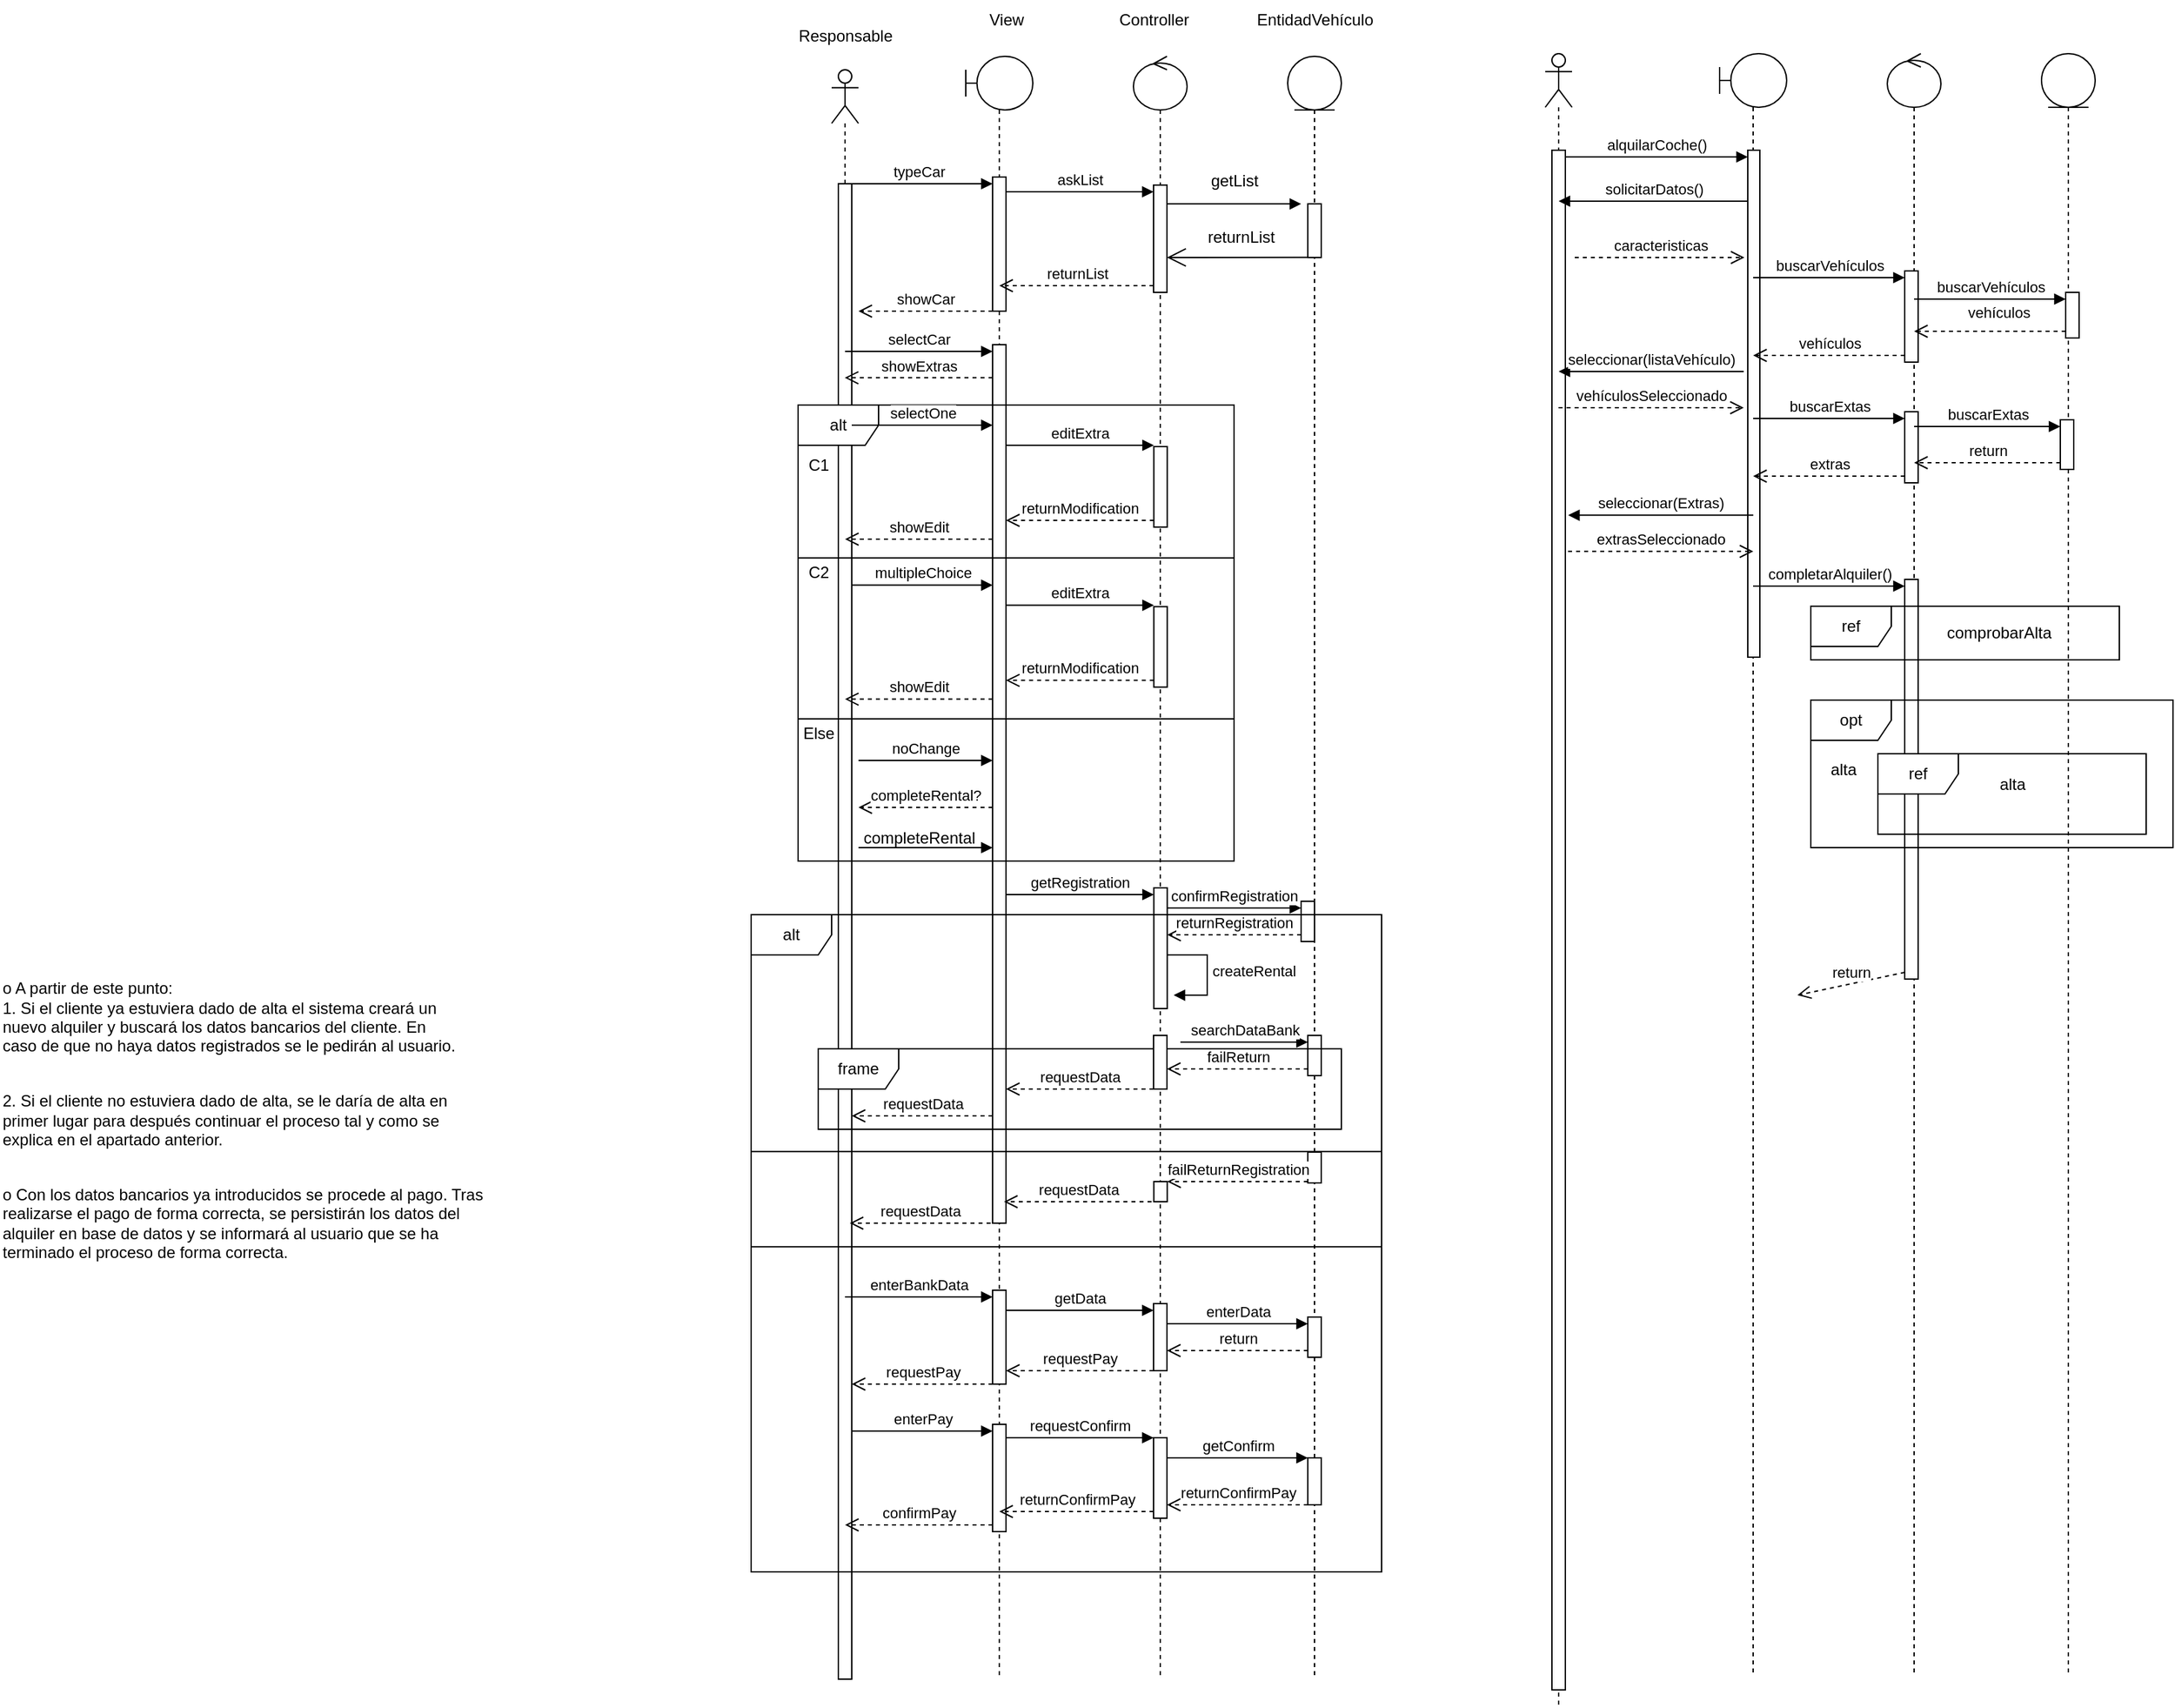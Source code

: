 <mxfile version="24.7.17">
  <diagram name="Página-1" id="hJLhgNZL0Z0Mp03p45sU">
    <mxGraphModel dx="2283" dy="727" grid="1" gridSize="10" guides="1" tooltips="1" connect="1" arrows="1" fold="1" page="1" pageScale="1" pageWidth="827" pageHeight="1169" math="0" shadow="0">
      <root>
        <mxCell id="0" />
        <mxCell id="1" parent="0" />
        <mxCell id="AW41BKSZvpYnNZ8wh0pO-1" value="" style="shape=umlLifeline;perimeter=lifelinePerimeter;whiteSpace=wrap;html=1;container=1;dropTarget=0;collapsible=0;recursiveResize=0;outlineConnect=0;portConstraint=eastwest;newEdgeStyle={&quot;curved&quot;:0,&quot;rounded&quot;:0};participant=umlActor;" parent="1" vertex="1">
          <mxGeometry x="140" y="90" width="20" height="1200" as="geometry" />
        </mxCell>
        <mxCell id="40E514p9lk34ZQ-6T4XH-21" value="" style="html=1;points=[[0,0,0,0,5],[0,1,0,0,-5],[1,0,0,0,5],[1,1,0,0,-5]];perimeter=orthogonalPerimeter;outlineConnect=0;targetShapes=umlLifeline;portConstraint=eastwest;newEdgeStyle={&quot;curved&quot;:0,&quot;rounded&quot;:0};" parent="AW41BKSZvpYnNZ8wh0pO-1" vertex="1">
          <mxGeometry x="5" y="85" width="10" height="1115" as="geometry" />
        </mxCell>
        <mxCell id="AW41BKSZvpYnNZ8wh0pO-5" value="" style="shape=umlLifeline;perimeter=lifelinePerimeter;whiteSpace=wrap;html=1;container=1;dropTarget=0;collapsible=0;recursiveResize=0;outlineConnect=0;portConstraint=eastwest;newEdgeStyle={&quot;curved&quot;:0,&quot;rounded&quot;:0};participant=umlControl;" parent="1" vertex="1">
          <mxGeometry x="365" y="80" width="40" height="1210" as="geometry" />
        </mxCell>
        <mxCell id="40E514p9lk34ZQ-6T4XH-10" value="" style="html=1;points=[[0,0,0,0,5],[0,1,0,0,-5],[1,0,0,0,5],[1,1,0,0,-5]];perimeter=orthogonalPerimeter;outlineConnect=0;targetShapes=umlLifeline;portConstraint=eastwest;newEdgeStyle={&quot;curved&quot;:0,&quot;rounded&quot;:0};" parent="AW41BKSZvpYnNZ8wh0pO-5" vertex="1">
          <mxGeometry x="15" y="96" width="10" height="80" as="geometry" />
        </mxCell>
        <mxCell id="40E514p9lk34ZQ-6T4XH-29" value="" style="html=1;points=[[0,0,0,0,5],[0,1,0,0,-5],[1,0,0,0,5],[1,1,0,0,-5]];perimeter=orthogonalPerimeter;outlineConnect=0;targetShapes=umlLifeline;portConstraint=eastwest;newEdgeStyle={&quot;curved&quot;:0,&quot;rounded&quot;:0};" parent="AW41BKSZvpYnNZ8wh0pO-5" vertex="1">
          <mxGeometry x="15.21" y="291" width="10" height="60" as="geometry" />
        </mxCell>
        <mxCell id="40E514p9lk34ZQ-6T4XH-30" value="editExtra" style="html=1;verticalAlign=bottom;endArrow=block;curved=0;rounded=0;entryX=0;entryY=0;entryDx=0;entryDy=5;" parent="AW41BKSZvpYnNZ8wh0pO-5" edge="1">
          <mxGeometry relative="1" as="geometry">
            <mxPoint x="-95" y="290" as="sourcePoint" />
            <mxPoint x="15.21" y="290" as="targetPoint" />
          </mxGeometry>
        </mxCell>
        <mxCell id="40E514p9lk34ZQ-6T4XH-31" value="returnModification" style="html=1;verticalAlign=bottom;endArrow=open;dashed=1;endSize=8;curved=0;rounded=0;exitX=0;exitY=1;exitDx=0;exitDy=-5;" parent="AW41BKSZvpYnNZ8wh0pO-5" source="40E514p9lk34ZQ-6T4XH-29" edge="1">
          <mxGeometry relative="1" as="geometry">
            <mxPoint x="-95" y="346" as="targetPoint" />
          </mxGeometry>
        </mxCell>
        <mxCell id="40E514p9lk34ZQ-6T4XH-33" value="" style="html=1;points=[[0,0,0,0,5],[0,1,0,0,-5],[1,0,0,0,5],[1,1,0,0,-5]];perimeter=orthogonalPerimeter;outlineConnect=0;targetShapes=umlLifeline;portConstraint=eastwest;newEdgeStyle={&quot;curved&quot;:0,&quot;rounded&quot;:0};" parent="AW41BKSZvpYnNZ8wh0pO-5" vertex="1">
          <mxGeometry x="15.21" y="410.31" width="10" height="60" as="geometry" />
        </mxCell>
        <mxCell id="40E514p9lk34ZQ-6T4XH-34" value="editExtra" style="html=1;verticalAlign=bottom;endArrow=block;curved=0;rounded=0;entryX=0;entryY=0;entryDx=0;entryDy=5;" parent="AW41BKSZvpYnNZ8wh0pO-5" edge="1">
          <mxGeometry relative="1" as="geometry">
            <mxPoint x="-95" y="409.31" as="sourcePoint" />
            <mxPoint x="15.21" y="409.31" as="targetPoint" />
          </mxGeometry>
        </mxCell>
        <mxCell id="40E514p9lk34ZQ-6T4XH-35" value="returnModification" style="html=1;verticalAlign=bottom;endArrow=open;dashed=1;endSize=8;curved=0;rounded=0;exitX=0;exitY=1;exitDx=0;exitDy=-5;" parent="AW41BKSZvpYnNZ8wh0pO-5" source="40E514p9lk34ZQ-6T4XH-33" edge="1">
          <mxGeometry relative="1" as="geometry">
            <mxPoint x="-95" y="465.31" as="targetPoint" />
          </mxGeometry>
        </mxCell>
        <mxCell id="40E514p9lk34ZQ-6T4XH-36" value="multipleChoice" style="html=1;verticalAlign=bottom;endArrow=block;curved=0;rounded=0;entryX=0;entryY=0;entryDx=0;entryDy=5;" parent="AW41BKSZvpYnNZ8wh0pO-5" edge="1">
          <mxGeometry relative="1" as="geometry">
            <mxPoint x="-210" y="394.31" as="sourcePoint" />
            <mxPoint x="-105" y="394.31" as="targetPoint" />
          </mxGeometry>
        </mxCell>
        <mxCell id="40E514p9lk34ZQ-6T4XH-37" value="showEdit" style="html=1;verticalAlign=bottom;endArrow=open;dashed=1;endSize=8;curved=0;rounded=0;exitX=0;exitY=1;exitDx=0;exitDy=-5;" parent="AW41BKSZvpYnNZ8wh0pO-5" edge="1">
          <mxGeometry relative="1" as="geometry">
            <mxPoint x="-215" y="479.31" as="targetPoint" />
            <mxPoint x="-105" y="479.31" as="sourcePoint" />
          </mxGeometry>
        </mxCell>
        <mxCell id="40E514p9lk34ZQ-6T4XH-51" value="" style="html=1;points=[[0,0,0,0,5],[0,1,0,0,-5],[1,0,0,0,5],[1,1,0,0,-5]];perimeter=orthogonalPerimeter;outlineConnect=0;targetShapes=umlLifeline;portConstraint=eastwest;newEdgeStyle={&quot;curved&quot;:0,&quot;rounded&quot;:0};" parent="AW41BKSZvpYnNZ8wh0pO-5" vertex="1">
          <mxGeometry x="15.21" y="620" width="10" height="90" as="geometry" />
        </mxCell>
        <mxCell id="EQx8MTl09Lf4hyHn_s3z-17" value="" style="html=1;points=[[0,0,0,0,5],[0,1,0,0,-5],[1,0,0,0,5],[1,1,0,0,-5]];perimeter=orthogonalPerimeter;outlineConnect=0;targetShapes=umlLifeline;portConstraint=eastwest;newEdgeStyle={&quot;curved&quot;:0,&quot;rounded&quot;:0};" vertex="1" parent="AW41BKSZvpYnNZ8wh0pO-5">
          <mxGeometry x="15.21" y="839" width="10" height="15" as="geometry" />
        </mxCell>
        <mxCell id="EQx8MTl09Lf4hyHn_s3z-30" value="" style="html=1;points=[[0,0,0,0,5],[0,1,0,0,-5],[1,0,0,0,5],[1,1,0,0,-5]];perimeter=orthogonalPerimeter;outlineConnect=0;targetShapes=umlLifeline;portConstraint=eastwest;newEdgeStyle={&quot;curved&quot;:0,&quot;rounded&quot;:0};" vertex="1" parent="AW41BKSZvpYnNZ8wh0pO-5">
          <mxGeometry x="15" y="930" width="10" height="50" as="geometry" />
        </mxCell>
        <mxCell id="EQx8MTl09Lf4hyHn_s3z-39" value="" style="html=1;points=[[0,0,0,0,5],[0,1,0,0,-5],[1,0,0,0,5],[1,1,0,0,-5]];perimeter=orthogonalPerimeter;outlineConnect=0;targetShapes=umlLifeline;portConstraint=eastwest;newEdgeStyle={&quot;curved&quot;:0,&quot;rounded&quot;:0};" vertex="1" parent="AW41BKSZvpYnNZ8wh0pO-5">
          <mxGeometry x="15" y="1030" width="10" height="60" as="geometry" />
        </mxCell>
        <mxCell id="AW41BKSZvpYnNZ8wh0pO-8" value="" style="shape=umlLifeline;perimeter=lifelinePerimeter;whiteSpace=wrap;html=1;container=1;dropTarget=0;collapsible=0;recursiveResize=0;outlineConnect=0;portConstraint=eastwest;newEdgeStyle={&quot;curved&quot;:0,&quot;rounded&quot;:0};participant=umlEntity;" parent="1" vertex="1">
          <mxGeometry x="480" y="80" width="40" height="1210" as="geometry" />
        </mxCell>
        <mxCell id="40E514p9lk34ZQ-6T4XH-16" value="" style="html=1;points=[[0,0,0,0,5],[0,1,0,0,-5],[1,0,0,0,5],[1,1,0,0,-5]];perimeter=orthogonalPerimeter;outlineConnect=0;targetShapes=umlLifeline;portConstraint=eastwest;newEdgeStyle={&quot;curved&quot;:0,&quot;rounded&quot;:0};" parent="AW41BKSZvpYnNZ8wh0pO-8" vertex="1">
          <mxGeometry x="15" y="110" width="10" height="40" as="geometry" />
        </mxCell>
        <mxCell id="40E514p9lk34ZQ-6T4XH-54" value="" style="html=1;points=[[0,0,0,0,5],[0,1,0,0,-5],[1,0,0,0,5],[1,1,0,0,-5]];perimeter=orthogonalPerimeter;outlineConnect=0;targetShapes=umlLifeline;portConstraint=eastwest;newEdgeStyle={&quot;curved&quot;:0,&quot;rounded&quot;:0};" parent="AW41BKSZvpYnNZ8wh0pO-8" vertex="1">
          <mxGeometry x="10" y="630" width="10" height="30" as="geometry" />
        </mxCell>
        <mxCell id="EQx8MTl09Lf4hyHn_s3z-5" value="" style="html=1;points=[[0,0,0,0,5],[0,1,0,0,-5],[1,0,0,0,5],[1,1,0,0,-5]];perimeter=orthogonalPerimeter;outlineConnect=0;targetShapes=umlLifeline;portConstraint=eastwest;newEdgeStyle={&quot;curved&quot;:0,&quot;rounded&quot;:0};" vertex="1" parent="AW41BKSZvpYnNZ8wh0pO-8">
          <mxGeometry x="15" y="730" width="10" height="30" as="geometry" />
        </mxCell>
        <mxCell id="EQx8MTl09Lf4hyHn_s3z-15" value="" style="html=1;points=[[0,0,0,0,5],[0,1,0,0,-5],[1,0,0,0,5],[1,1,0,0,-5]];perimeter=orthogonalPerimeter;outlineConnect=0;targetShapes=umlLifeline;portConstraint=eastwest;newEdgeStyle={&quot;curved&quot;:0,&quot;rounded&quot;:0};" vertex="1" parent="AW41BKSZvpYnNZ8wh0pO-8">
          <mxGeometry x="15" y="817" width="10" height="23" as="geometry" />
        </mxCell>
        <mxCell id="EQx8MTl09Lf4hyHn_s3z-33" value="" style="html=1;points=[[0,0,0,0,5],[0,1,0,0,-5],[1,0,0,0,5],[1,1,0,0,-5]];perimeter=orthogonalPerimeter;outlineConnect=0;targetShapes=umlLifeline;portConstraint=eastwest;newEdgeStyle={&quot;curved&quot;:0,&quot;rounded&quot;:0};" vertex="1" parent="AW41BKSZvpYnNZ8wh0pO-8">
          <mxGeometry x="15" y="940" width="10" height="30" as="geometry" />
        </mxCell>
        <mxCell id="EQx8MTl09Lf4hyHn_s3z-43" value="" style="html=1;points=[[0,0,0,0,5],[0,1,0,0,-5],[1,0,0,0,5],[1,1,0,0,-5]];perimeter=orthogonalPerimeter;outlineConnect=0;targetShapes=umlLifeline;portConstraint=eastwest;newEdgeStyle={&quot;curved&quot;:0,&quot;rounded&quot;:0};" vertex="1" parent="AW41BKSZvpYnNZ8wh0pO-8">
          <mxGeometry x="15" y="1045" width="10" height="35" as="geometry" />
        </mxCell>
        <mxCell id="AW41BKSZvpYnNZ8wh0pO-12" value="" style="shape=umlLifeline;perimeter=lifelinePerimeter;whiteSpace=wrap;html=1;container=1;dropTarget=0;collapsible=0;recursiveResize=0;outlineConnect=0;portConstraint=eastwest;newEdgeStyle={&quot;curved&quot;:0,&quot;rounded&quot;:0};participant=umlBoundary;" parent="1" vertex="1">
          <mxGeometry x="240" y="80" width="50" height="1210" as="geometry" />
        </mxCell>
        <mxCell id="40E514p9lk34ZQ-6T4XH-13" value="" style="html=1;points=[[0,0,0,0,5],[0,1,0,0,-5],[1,0,0,0,5],[1,1,0,0,-5]];perimeter=orthogonalPerimeter;outlineConnect=0;targetShapes=umlLifeline;portConstraint=eastwest;newEdgeStyle={&quot;curved&quot;:0,&quot;rounded&quot;:0};" parent="AW41BKSZvpYnNZ8wh0pO-12" vertex="1">
          <mxGeometry x="20" y="90" width="10" height="100" as="geometry" />
        </mxCell>
        <mxCell id="40E514p9lk34ZQ-6T4XH-14" value="typeCar" style="html=1;verticalAlign=bottom;endArrow=block;curved=0;rounded=0;entryX=0;entryY=0;entryDx=0;entryDy=5;" parent="AW41BKSZvpYnNZ8wh0pO-12" target="40E514p9lk34ZQ-6T4XH-13" edge="1">
          <mxGeometry relative="1" as="geometry">
            <mxPoint x="-90" y="95" as="sourcePoint" />
          </mxGeometry>
        </mxCell>
        <mxCell id="40E514p9lk34ZQ-6T4XH-15" value="showCar" style="html=1;verticalAlign=bottom;endArrow=open;dashed=1;endSize=8;curved=0;rounded=0;exitX=0;exitY=1;exitDx=0;exitDy=-5;" parent="AW41BKSZvpYnNZ8wh0pO-12" edge="1">
          <mxGeometry relative="1" as="geometry">
            <mxPoint x="-80" y="190" as="targetPoint" />
            <mxPoint x="20" y="190.0" as="sourcePoint" />
          </mxGeometry>
        </mxCell>
        <mxCell id="40E514p9lk34ZQ-6T4XH-22" value="" style="html=1;points=[[0,0,0,0,5],[0,1,0,0,-5],[1,0,0,0,5],[1,1,0,0,-5]];perimeter=orthogonalPerimeter;outlineConnect=0;targetShapes=umlLifeline;portConstraint=eastwest;newEdgeStyle={&quot;curved&quot;:0,&quot;rounded&quot;:0};" parent="AW41BKSZvpYnNZ8wh0pO-12" vertex="1">
          <mxGeometry x="20" y="215" width="10" height="655" as="geometry" />
        </mxCell>
        <mxCell id="EQx8MTl09Lf4hyHn_s3z-22" value="" style="html=1;points=[[0,0,0,0,5],[0,1,0,0,-5],[1,0,0,0,5],[1,1,0,0,-5]];perimeter=orthogonalPerimeter;outlineConnect=0;targetShapes=umlLifeline;portConstraint=eastwest;newEdgeStyle={&quot;curved&quot;:0,&quot;rounded&quot;:0};" vertex="1" parent="AW41BKSZvpYnNZ8wh0pO-12">
          <mxGeometry x="20" y="920" width="10" height="70" as="geometry" />
        </mxCell>
        <mxCell id="EQx8MTl09Lf4hyHn_s3z-36" value="" style="html=1;points=[[0,0,0,0,5],[0,1,0,0,-5],[1,0,0,0,5],[1,1,0,0,-5]];perimeter=orthogonalPerimeter;outlineConnect=0;targetShapes=umlLifeline;portConstraint=eastwest;newEdgeStyle={&quot;curved&quot;:0,&quot;rounded&quot;:0};" vertex="1" parent="AW41BKSZvpYnNZ8wh0pO-12">
          <mxGeometry x="20" y="1020" width="10" height="80" as="geometry" />
        </mxCell>
        <mxCell id="40E514p9lk34ZQ-6T4XH-1" value="View" style="text;html=1;align=center;verticalAlign=middle;resizable=0;points=[];autosize=1;strokeColor=none;fillColor=none;" parent="1" vertex="1">
          <mxGeometry x="245" y="38" width="50" height="30" as="geometry" />
        </mxCell>
        <mxCell id="40E514p9lk34ZQ-6T4XH-3" value="Controller" style="text;html=1;align=center;verticalAlign=middle;resizable=0;points=[];autosize=1;strokeColor=none;fillColor=none;" parent="1" vertex="1">
          <mxGeometry x="340" y="38" width="80" height="30" as="geometry" />
        </mxCell>
        <mxCell id="40E514p9lk34ZQ-6T4XH-4" value="EntidadVehículo" style="text;html=1;align=center;verticalAlign=middle;resizable=0;points=[];autosize=1;strokeColor=none;fillColor=none;" parent="1" vertex="1">
          <mxGeometry x="445" y="38" width="110" height="30" as="geometry" />
        </mxCell>
        <mxCell id="40E514p9lk34ZQ-6T4XH-5" value="&amp;nbsp;" style="text;html=1;align=center;verticalAlign=middle;resizable=0;points=[];autosize=1;strokeColor=none;fillColor=none;" parent="1" vertex="1">
          <mxGeometry x="715" y="108" width="30" height="30" as="geometry" />
        </mxCell>
        <mxCell id="40E514p9lk34ZQ-6T4XH-6" value="&lt;h1 style=&quot;margin-top: 0px;&quot;&gt;&lt;br&gt;&lt;/h1&gt;&lt;p&gt;&lt;br&gt;&lt;/p&gt;&lt;p&gt;o A partir de este punto:&lt;br&gt;1. Si el cliente ya estuviera dado de alta el sistema creará un&lt;br&gt;nuevo alquiler y buscará los datos bancarios del cliente. En&lt;br&gt;caso de que no haya datos registrados se le pedirán al usuario.&lt;/p&gt;&lt;p&gt;&lt;br&gt;2. Si el cliente no estuviera dado de alta, se le daría de alta en&lt;br&gt;primer lugar para después continuar el proceso tal y como se&lt;br&gt;explica en el apartado anterior.&lt;/p&gt;&lt;p&gt;&lt;br&gt;o Con los datos bancarios ya introducidos se procede al pago. Tras&lt;br&gt;realizarse el pago de forma correcta, se persistirán los datos del&lt;br&gt;alquiler en base de datos y se informará al usuario que se ha&lt;br&gt;terminado el proceso de forma correcta.&lt;/p&gt;" style="text;html=1;whiteSpace=wrap;overflow=hidden;rounded=0;" parent="1" vertex="1">
          <mxGeometry x="-480" y="690" width="363" height="300" as="geometry" />
        </mxCell>
        <mxCell id="40E514p9lk34ZQ-6T4XH-8" value="Responsable" style="text;html=1;align=center;verticalAlign=middle;resizable=0;points=[];autosize=1;strokeColor=none;fillColor=none;" parent="1" vertex="1">
          <mxGeometry x="105" y="50" width="90" height="30" as="geometry" />
        </mxCell>
        <mxCell id="40E514p9lk34ZQ-6T4XH-11" value="askList" style="html=1;verticalAlign=bottom;endArrow=block;curved=0;rounded=0;entryX=0;entryY=0;entryDx=0;entryDy=5;" parent="1" source="40E514p9lk34ZQ-6T4XH-13" target="40E514p9lk34ZQ-6T4XH-10" edge="1">
          <mxGeometry relative="1" as="geometry">
            <mxPoint x="310" y="175" as="sourcePoint" />
          </mxGeometry>
        </mxCell>
        <mxCell id="40E514p9lk34ZQ-6T4XH-12" value="returnList" style="html=1;verticalAlign=bottom;endArrow=open;dashed=1;endSize=8;curved=0;rounded=0;exitX=0;exitY=1;exitDx=0;exitDy=-5;" parent="1" source="40E514p9lk34ZQ-6T4XH-10" target="AW41BKSZvpYnNZ8wh0pO-12" edge="1">
          <mxGeometry relative="1" as="geometry">
            <mxPoint x="310" y="245" as="targetPoint" />
          </mxGeometry>
        </mxCell>
        <mxCell id="40E514p9lk34ZQ-6T4XH-17" value="" style="endArrow=block;endFill=1;html=1;edgeStyle=orthogonalEdgeStyle;align=left;verticalAlign=top;rounded=0;" parent="1" edge="1">
          <mxGeometry x="-1" relative="1" as="geometry">
            <mxPoint x="390" y="190.03" as="sourcePoint" />
            <mxPoint x="490" y="190.03" as="targetPoint" />
            <Array as="points">
              <mxPoint x="465" y="190.03" />
              <mxPoint x="465" y="190.03" />
            </Array>
            <mxPoint as="offset" />
          </mxGeometry>
        </mxCell>
        <mxCell id="40E514p9lk34ZQ-6T4XH-18" value="" style="endArrow=open;endFill=1;endSize=12;html=1;rounded=0;exitX=0;exitY=1;exitDx=0;exitDy=-5;exitPerimeter=0;" parent="1" edge="1">
          <mxGeometry width="160" relative="1" as="geometry">
            <mxPoint x="495" y="229.92" as="sourcePoint" />
            <mxPoint x="390" y="230" as="targetPoint" />
          </mxGeometry>
        </mxCell>
        <mxCell id="40E514p9lk34ZQ-6T4XH-19" value="returnList" style="text;html=1;align=center;verticalAlign=middle;resizable=0;points=[];autosize=1;strokeColor=none;fillColor=none;" parent="1" vertex="1">
          <mxGeometry x="410" y="200" width="70" height="30" as="geometry" />
        </mxCell>
        <mxCell id="40E514p9lk34ZQ-6T4XH-20" value="getList" style="text;html=1;align=center;verticalAlign=middle;resizable=0;points=[];autosize=1;strokeColor=none;fillColor=none;" parent="1" vertex="1">
          <mxGeometry x="410" y="158" width="60" height="30" as="geometry" />
        </mxCell>
        <mxCell id="40E514p9lk34ZQ-6T4XH-23" value="selectCar" style="html=1;verticalAlign=bottom;endArrow=block;curved=0;rounded=0;entryX=0;entryY=0;entryDx=0;entryDy=5;" parent="1" source="AW41BKSZvpYnNZ8wh0pO-1" target="40E514p9lk34ZQ-6T4XH-22" edge="1">
          <mxGeometry relative="1" as="geometry">
            <mxPoint x="190" y="300" as="sourcePoint" />
          </mxGeometry>
        </mxCell>
        <mxCell id="40E514p9lk34ZQ-6T4XH-24" value="showExtras" style="html=1;verticalAlign=bottom;endArrow=open;dashed=1;endSize=8;curved=0;rounded=0;exitX=0;exitY=1;exitDx=0;exitDy=-5;" parent="1" edge="1">
          <mxGeometry relative="1" as="geometry">
            <mxPoint x="149.81" y="319.66" as="targetPoint" />
            <mxPoint x="260" y="319.66" as="sourcePoint" />
          </mxGeometry>
        </mxCell>
        <mxCell id="40E514p9lk34ZQ-6T4XH-25" value="alt" style="shape=umlFrame;whiteSpace=wrap;html=1;pointerEvents=0;" parent="1" vertex="1">
          <mxGeometry x="115" y="340" width="325" height="340" as="geometry" />
        </mxCell>
        <mxCell id="40E514p9lk34ZQ-6T4XH-27" value="selectOne" style="html=1;verticalAlign=bottom;endArrow=block;curved=0;rounded=0;entryX=0;entryY=0;entryDx=0;entryDy=5;" parent="1" source="40E514p9lk34ZQ-6T4XH-21" edge="1">
          <mxGeometry relative="1" as="geometry">
            <mxPoint x="190" y="355" as="sourcePoint" />
            <mxPoint x="260" y="355" as="targetPoint" />
          </mxGeometry>
        </mxCell>
        <mxCell id="40E514p9lk34ZQ-6T4XH-28" value="showEdit" style="html=1;verticalAlign=bottom;endArrow=open;dashed=1;endSize=8;curved=0;rounded=0;exitX=0;exitY=1;exitDx=0;exitDy=-5;" parent="1" target="AW41BKSZvpYnNZ8wh0pO-1" edge="1">
          <mxGeometry relative="1" as="geometry">
            <mxPoint x="170" y="440" as="targetPoint" />
            <mxPoint x="260" y="440" as="sourcePoint" />
          </mxGeometry>
        </mxCell>
        <mxCell id="40E514p9lk34ZQ-6T4XH-39" value="noChange" style="html=1;verticalAlign=bottom;endArrow=block;curved=0;rounded=0;entryX=0;entryY=0;entryDx=0;entryDy=5;" parent="1" edge="1">
          <mxGeometry relative="1" as="geometry">
            <mxPoint x="160" y="605" as="sourcePoint" />
            <mxPoint x="260" y="605" as="targetPoint" />
          </mxGeometry>
        </mxCell>
        <mxCell id="40E514p9lk34ZQ-6T4XH-40" value="completeRental?" style="html=1;verticalAlign=bottom;endArrow=open;dashed=1;endSize=8;curved=0;rounded=0;exitX=0;exitY=1;exitDx=0;exitDy=-5;" parent="1" edge="1">
          <mxGeometry relative="1" as="geometry">
            <mxPoint x="160" y="640" as="targetPoint" />
            <mxPoint x="260" y="640" as="sourcePoint" />
          </mxGeometry>
        </mxCell>
        <mxCell id="40E514p9lk34ZQ-6T4XH-41" value="" style="line;strokeWidth=1;fillColor=none;align=left;verticalAlign=middle;spacingTop=-1;spacingLeft=3;spacingRight=3;rotatable=0;labelPosition=right;points=[];portConstraint=eastwest;strokeColor=inherit;" parent="1" vertex="1">
          <mxGeometry x="115" y="450" width="325" height="8" as="geometry" />
        </mxCell>
        <mxCell id="40E514p9lk34ZQ-6T4XH-42" value="" style="line;strokeWidth=1;fillColor=none;align=left;verticalAlign=middle;spacingTop=-1;spacingLeft=3;spacingRight=3;rotatable=0;labelPosition=right;points=[];portConstraint=eastwest;strokeColor=inherit;" parent="1" vertex="1">
          <mxGeometry x="115" y="570" width="325" height="8" as="geometry" />
        </mxCell>
        <mxCell id="40E514p9lk34ZQ-6T4XH-43" value="C1" style="text;html=1;align=center;verticalAlign=middle;resizable=0;points=[];autosize=1;strokeColor=none;fillColor=none;" parent="1" vertex="1">
          <mxGeometry x="110" y="370" width="40" height="30" as="geometry" />
        </mxCell>
        <mxCell id="40E514p9lk34ZQ-6T4XH-44" value="C2" style="text;html=1;align=center;verticalAlign=middle;resizable=0;points=[];autosize=1;strokeColor=none;fillColor=none;" parent="1" vertex="1">
          <mxGeometry x="110" y="450" width="40" height="30" as="geometry" />
        </mxCell>
        <mxCell id="40E514p9lk34ZQ-6T4XH-45" value="Else" style="text;html=1;align=center;verticalAlign=middle;resizable=0;points=[];autosize=1;strokeColor=none;fillColor=none;" parent="1" vertex="1">
          <mxGeometry x="105" y="570" width="50" height="30" as="geometry" />
        </mxCell>
        <mxCell id="40E514p9lk34ZQ-6T4XH-47" value="" style="html=1;verticalAlign=bottom;endArrow=block;curved=0;rounded=0;entryX=0;entryY=0;entryDx=0;entryDy=5;" parent="1" edge="1">
          <mxGeometry x="0.2" y="10" relative="1" as="geometry">
            <mxPoint x="160" y="670" as="sourcePoint" />
            <mxPoint x="260" y="670" as="targetPoint" />
            <mxPoint as="offset" />
          </mxGeometry>
        </mxCell>
        <mxCell id="40E514p9lk34ZQ-6T4XH-49" value="completeRental" style="text;html=1;align=center;verticalAlign=middle;resizable=0;points=[];autosize=1;strokeColor=none;fillColor=none;" parent="1" vertex="1">
          <mxGeometry x="150" y="648" width="110" height="30" as="geometry" />
        </mxCell>
        <mxCell id="40E514p9lk34ZQ-6T4XH-52" value="getRegistration" style="html=1;verticalAlign=bottom;endArrow=block;curved=0;rounded=0;entryX=0;entryY=0;entryDx=0;entryDy=5;" parent="1" source="40E514p9lk34ZQ-6T4XH-22" target="40E514p9lk34ZQ-6T4XH-51" edge="1">
          <mxGeometry x="-0.004" relative="1" as="geometry">
            <mxPoint x="310.21" y="705" as="sourcePoint" />
            <mxPoint as="offset" />
          </mxGeometry>
        </mxCell>
        <mxCell id="40E514p9lk34ZQ-6T4XH-56" value="returnRegistration" style="html=1;verticalAlign=bottom;endArrow=open;dashed=1;endSize=8;curved=0;rounded=0;exitX=0;exitY=1;exitDx=0;exitDy=-5;" parent="1" source="40E514p9lk34ZQ-6T4XH-54" target="40E514p9lk34ZQ-6T4XH-51" edge="1">
          <mxGeometry relative="1" as="geometry">
            <mxPoint x="420" y="785" as="targetPoint" />
            <Array as="points" />
          </mxGeometry>
        </mxCell>
        <mxCell id="40E514p9lk34ZQ-6T4XH-55" value="confirmRegistration" style="html=1;verticalAlign=bottom;endArrow=block;curved=0;rounded=0;entryX=0;entryY=0;entryDx=0;entryDy=5;" parent="1" source="40E514p9lk34ZQ-6T4XH-51" target="40E514p9lk34ZQ-6T4XH-54" edge="1">
          <mxGeometry relative="1" as="geometry">
            <mxPoint x="420" y="715" as="sourcePoint" />
          </mxGeometry>
        </mxCell>
        <mxCell id="EQx8MTl09Lf4hyHn_s3z-1" value="alt" style="shape=umlFrame;whiteSpace=wrap;html=1;pointerEvents=0;" vertex="1" parent="1">
          <mxGeometry x="80" y="720" width="470" height="490" as="geometry" />
        </mxCell>
        <mxCell id="EQx8MTl09Lf4hyHn_s3z-4" value="createRental" style="html=1;align=left;spacingLeft=2;endArrow=block;rounded=0;edgeStyle=orthogonalEdgeStyle;curved=0;rounded=0;" edge="1" parent="1">
          <mxGeometry relative="1" as="geometry">
            <mxPoint x="390" y="749.97" as="sourcePoint" />
            <Array as="points">
              <mxPoint x="420" y="779.97" />
            </Array>
            <mxPoint x="395" y="780.004" as="targetPoint" />
          </mxGeometry>
        </mxCell>
        <mxCell id="EQx8MTl09Lf4hyHn_s3z-6" value="searchDataBank" style="html=1;verticalAlign=bottom;endArrow=block;curved=0;rounded=0;entryX=0;entryY=0;entryDx=0;entryDy=5;" edge="1" target="EQx8MTl09Lf4hyHn_s3z-5" parent="1">
          <mxGeometry relative="1" as="geometry">
            <mxPoint x="400" y="815" as="sourcePoint" />
          </mxGeometry>
        </mxCell>
        <mxCell id="EQx8MTl09Lf4hyHn_s3z-7" value="failReturn" style="html=1;verticalAlign=bottom;endArrow=open;dashed=1;endSize=8;curved=0;rounded=0;exitX=0;exitY=1;exitDx=0;exitDy=-5;" edge="1" source="EQx8MTl09Lf4hyHn_s3z-5" parent="1">
          <mxGeometry relative="1" as="geometry">
            <mxPoint x="390" y="835" as="targetPoint" />
          </mxGeometry>
        </mxCell>
        <mxCell id="EQx8MTl09Lf4hyHn_s3z-8" value="frame" style="shape=umlFrame;whiteSpace=wrap;html=1;pointerEvents=0;" vertex="1" parent="1">
          <mxGeometry x="130" y="820" width="390" height="60" as="geometry" />
        </mxCell>
        <mxCell id="EQx8MTl09Lf4hyHn_s3z-11" value="requestData" style="html=1;verticalAlign=bottom;endArrow=open;dashed=1;endSize=8;curved=0;rounded=0;exitX=0;exitY=1;exitDx=0;exitDy=-5;" edge="1" parent="1">
          <mxGeometry relative="1" as="geometry">
            <mxPoint x="270" y="850" as="targetPoint" />
            <mxPoint x="380" y="850" as="sourcePoint" />
          </mxGeometry>
        </mxCell>
        <mxCell id="EQx8MTl09Lf4hyHn_s3z-12" value="requestData" style="html=1;verticalAlign=bottom;endArrow=open;dashed=1;endSize=8;curved=0;rounded=0;exitX=0;exitY=1;exitDx=0;exitDy=-5;" edge="1" parent="1" target="40E514p9lk34ZQ-6T4XH-21">
          <mxGeometry relative="1" as="geometry">
            <mxPoint x="160" y="870" as="targetPoint" />
            <mxPoint x="260" y="870" as="sourcePoint" />
          </mxGeometry>
        </mxCell>
        <mxCell id="EQx8MTl09Lf4hyHn_s3z-14" value="" style="line;strokeWidth=1;fillColor=none;align=left;verticalAlign=middle;spacingTop=-1;spacingLeft=3;spacingRight=3;rotatable=0;labelPosition=right;points=[];portConstraint=eastwest;strokeColor=inherit;" vertex="1" parent="1">
          <mxGeometry x="80" y="890" width="470" height="13.33" as="geometry" />
        </mxCell>
        <mxCell id="EQx8MTl09Lf4hyHn_s3z-18" value="" style="html=1;points=[[0,0,0,0,5],[0,1,0,0,-5],[1,0,0,0,5],[1,1,0,0,-5]];perimeter=orthogonalPerimeter;outlineConnect=0;targetShapes=umlLifeline;portConstraint=eastwest;newEdgeStyle={&quot;curved&quot;:0,&quot;rounded&quot;:0};" vertex="1" parent="1">
          <mxGeometry x="380" y="810" width="10" height="40" as="geometry" />
        </mxCell>
        <mxCell id="EQx8MTl09Lf4hyHn_s3z-19" value="requestData" style="html=1;verticalAlign=bottom;endArrow=open;dashed=1;endSize=8;curved=0;rounded=0;exitX=0;exitY=1;exitDx=0;exitDy=-5;" edge="1" parent="1">
          <mxGeometry relative="1" as="geometry">
            <mxPoint x="268.5" y="934" as="targetPoint" />
            <mxPoint x="378.5" y="934" as="sourcePoint" />
          </mxGeometry>
        </mxCell>
        <mxCell id="EQx8MTl09Lf4hyHn_s3z-20" value="requestData" style="html=1;verticalAlign=bottom;endArrow=open;dashed=1;endSize=8;curved=0;rounded=0;exitX=0;exitY=1;exitDx=0;exitDy=-5;" edge="1" parent="1">
          <mxGeometry relative="1" as="geometry">
            <mxPoint x="153.5" y="950" as="targetPoint" />
            <mxPoint x="258.5" y="950" as="sourcePoint" />
          </mxGeometry>
        </mxCell>
        <mxCell id="EQx8MTl09Lf4hyHn_s3z-21" value="" style="line;strokeWidth=1;fillColor=none;align=left;verticalAlign=middle;spacingTop=-1;spacingLeft=3;spacingRight=3;rotatable=0;labelPosition=right;points=[];portConstraint=eastwest;strokeColor=inherit;" vertex="1" parent="1">
          <mxGeometry x="80" y="960" width="470" height="15.33" as="geometry" />
        </mxCell>
        <mxCell id="EQx8MTl09Lf4hyHn_s3z-23" value="enterBankData" style="html=1;verticalAlign=bottom;endArrow=block;curved=0;rounded=0;entryX=0;entryY=0;entryDx=0;entryDy=5;" edge="1" target="EQx8MTl09Lf4hyHn_s3z-22" parent="1" source="AW41BKSZvpYnNZ8wh0pO-1">
          <mxGeometry relative="1" as="geometry">
            <mxPoint x="190" y="1005" as="sourcePoint" />
          </mxGeometry>
        </mxCell>
        <mxCell id="EQx8MTl09Lf4hyHn_s3z-31" value="getData" style="html=1;verticalAlign=bottom;endArrow=block;curved=0;rounded=0;entryX=0;entryY=0;entryDx=0;entryDy=5;" edge="1" target="EQx8MTl09Lf4hyHn_s3z-30" parent="1">
          <mxGeometry relative="1" as="geometry">
            <mxPoint x="270" y="1015" as="sourcePoint" />
          </mxGeometry>
        </mxCell>
        <mxCell id="EQx8MTl09Lf4hyHn_s3z-34" value="enterData" style="html=1;verticalAlign=bottom;endArrow=block;curved=0;rounded=0;entryX=0;entryY=0;entryDx=0;entryDy=5;" edge="1" target="EQx8MTl09Lf4hyHn_s3z-33" parent="1" source="EQx8MTl09Lf4hyHn_s3z-30">
          <mxGeometry relative="1" as="geometry">
            <mxPoint x="425" y="1025" as="sourcePoint" />
          </mxGeometry>
        </mxCell>
        <mxCell id="EQx8MTl09Lf4hyHn_s3z-35" value="return" style="html=1;verticalAlign=bottom;endArrow=open;dashed=1;endSize=8;curved=0;rounded=0;exitX=0;exitY=1;exitDx=0;exitDy=-5;" edge="1" source="EQx8MTl09Lf4hyHn_s3z-33" parent="1" target="EQx8MTl09Lf4hyHn_s3z-30">
          <mxGeometry relative="1" as="geometry">
            <mxPoint x="425" y="1095" as="targetPoint" />
          </mxGeometry>
        </mxCell>
        <mxCell id="EQx8MTl09Lf4hyHn_s3z-32" value="requestPay" style="html=1;verticalAlign=bottom;endArrow=open;dashed=1;endSize=8;curved=0;rounded=0;exitX=0;exitY=1;exitDx=0;exitDy=-5;" edge="1" parent="1">
          <mxGeometry relative="1" as="geometry">
            <mxPoint x="270" y="1060" as="targetPoint" />
            <mxPoint x="380" y="1060" as="sourcePoint" />
          </mxGeometry>
        </mxCell>
        <mxCell id="EQx8MTl09Lf4hyHn_s3z-24" value="requestPay" style="html=1;verticalAlign=bottom;endArrow=open;dashed=1;endSize=8;curved=0;rounded=0;exitX=0;exitY=1;exitDx=0;exitDy=-5;" edge="1" parent="1" target="40E514p9lk34ZQ-6T4XH-21">
          <mxGeometry relative="1" as="geometry">
            <mxPoint x="160" y="1070" as="targetPoint" />
            <mxPoint x="260" y="1070" as="sourcePoint" />
          </mxGeometry>
        </mxCell>
        <mxCell id="EQx8MTl09Lf4hyHn_s3z-37" value="enterPay" style="html=1;verticalAlign=bottom;endArrow=block;curved=0;rounded=0;entryX=0;entryY=0;entryDx=0;entryDy=5;" edge="1" target="EQx8MTl09Lf4hyHn_s3z-36" parent="1" source="40E514p9lk34ZQ-6T4XH-21">
          <mxGeometry relative="1" as="geometry">
            <mxPoint x="190" y="1105" as="sourcePoint" />
          </mxGeometry>
        </mxCell>
        <mxCell id="EQx8MTl09Lf4hyHn_s3z-42" value="requestConfirm" style="html=1;verticalAlign=bottom;endArrow=block;curved=0;rounded=0;entryX=0;entryY=0;entryDx=0;entryDy=5;" edge="1" parent="1">
          <mxGeometry relative="1" as="geometry">
            <mxPoint x="270" y="1110" as="sourcePoint" />
            <mxPoint x="380" y="1110" as="targetPoint" />
          </mxGeometry>
        </mxCell>
        <mxCell id="EQx8MTl09Lf4hyHn_s3z-44" value="getConfirm" style="html=1;verticalAlign=bottom;endArrow=block;curved=0;rounded=0;" edge="1" target="EQx8MTl09Lf4hyHn_s3z-43" parent="1">
          <mxGeometry relative="1" as="geometry">
            <mxPoint x="390" y="1125" as="sourcePoint" />
            <mxPoint x="490" y="1125" as="targetPoint" />
          </mxGeometry>
        </mxCell>
        <mxCell id="EQx8MTl09Lf4hyHn_s3z-45" value="returnConfirmPay" style="html=1;verticalAlign=bottom;endArrow=open;dashed=1;endSize=8;curved=0;rounded=0;exitX=0;exitY=1;exitDx=0;exitDy=-5;" edge="1" parent="1" target="EQx8MTl09Lf4hyHn_s3z-39">
          <mxGeometry relative="1" as="geometry">
            <mxPoint x="425" y="1155" as="targetPoint" />
            <mxPoint x="495" y="1160" as="sourcePoint" />
          </mxGeometry>
        </mxCell>
        <mxCell id="EQx8MTl09Lf4hyHn_s3z-41" value="returnConfirmPay" style="html=1;verticalAlign=bottom;endArrow=open;dashed=1;endSize=8;curved=0;rounded=0;exitX=0;exitY=1;exitDx=0;exitDy=-5;" edge="1" source="EQx8MTl09Lf4hyHn_s3z-39" parent="1" target="AW41BKSZvpYnNZ8wh0pO-12">
          <mxGeometry relative="1" as="geometry">
            <mxPoint x="310" y="1185" as="targetPoint" />
          </mxGeometry>
        </mxCell>
        <mxCell id="EQx8MTl09Lf4hyHn_s3z-38" value="confirmPay" style="html=1;verticalAlign=bottom;endArrow=open;dashed=1;endSize=8;curved=0;rounded=0;exitX=0;exitY=1;exitDx=0;exitDy=-5;" edge="1" source="EQx8MTl09Lf4hyHn_s3z-36" parent="1" target="AW41BKSZvpYnNZ8wh0pO-1">
          <mxGeometry relative="1" as="geometry">
            <mxPoint x="190" y="1175" as="targetPoint" />
          </mxGeometry>
        </mxCell>
        <mxCell id="EQx8MTl09Lf4hyHn_s3z-16" value="failReturnRegistration" style="html=1;verticalAlign=bottom;endArrow=open;dashed=1;endSize=8;curved=0;rounded=0;exitX=0;exitY=1;exitDx=0;exitDy=-5;" edge="1" parent="1">
          <mxGeometry relative="1" as="geometry">
            <mxPoint x="390.21" y="919" as="targetPoint" />
            <Array as="points" />
            <mxPoint x="495" y="919" as="sourcePoint" />
          </mxGeometry>
        </mxCell>
        <mxCell id="EQx8MTl09Lf4hyHn_s3z-47" value="" style="shape=umlLifeline;perimeter=lifelinePerimeter;whiteSpace=wrap;html=1;container=1;dropTarget=0;collapsible=0;recursiveResize=0;outlineConnect=0;portConstraint=eastwest;newEdgeStyle={&quot;curved&quot;:0,&quot;rounded&quot;:0};participant=umlControl;" vertex="1" parent="1">
          <mxGeometry x="927" y="78" width="40" height="1210" as="geometry" />
        </mxCell>
        <mxCell id="EQx8MTl09Lf4hyHn_s3z-83" value="" style="html=1;points=[[0,0,0,0,5],[0,1,0,0,-5],[1,0,0,0,5],[1,1,0,0,-5]];perimeter=orthogonalPerimeter;outlineConnect=0;targetShapes=umlLifeline;portConstraint=eastwest;newEdgeStyle={&quot;curved&quot;:0,&quot;rounded&quot;:0};" vertex="1" parent="EQx8MTl09Lf4hyHn_s3z-47">
          <mxGeometry x="13" y="162" width="10" height="68" as="geometry" />
        </mxCell>
        <mxCell id="EQx8MTl09Lf4hyHn_s3z-94" value="" style="html=1;points=[[0,0,0,0,5],[0,1,0,0,-5],[1,0,0,0,5],[1,1,0,0,-5]];perimeter=orthogonalPerimeter;outlineConnect=0;targetShapes=umlLifeline;portConstraint=eastwest;newEdgeStyle={&quot;curved&quot;:0,&quot;rounded&quot;:0};" vertex="1" parent="EQx8MTl09Lf4hyHn_s3z-47">
          <mxGeometry x="13" y="267" width="10" height="53" as="geometry" />
        </mxCell>
        <mxCell id="EQx8MTl09Lf4hyHn_s3z-103" value="" style="html=1;points=[[0,0,0,0,5],[0,1,0,0,-5],[1,0,0,0,5],[1,1,0,0,-5]];perimeter=orthogonalPerimeter;outlineConnect=0;targetShapes=umlLifeline;portConstraint=eastwest;newEdgeStyle={&quot;curved&quot;:0,&quot;rounded&quot;:0};" vertex="1" parent="EQx8MTl09Lf4hyHn_s3z-47">
          <mxGeometry x="13" y="392" width="10" height="298" as="geometry" />
        </mxCell>
        <mxCell id="EQx8MTl09Lf4hyHn_s3z-105" value="return" style="html=1;verticalAlign=bottom;endArrow=open;dashed=1;endSize=8;curved=0;rounded=0;exitX=0;exitY=1;exitDx=0;exitDy=-5;" edge="1" source="EQx8MTl09Lf4hyHn_s3z-103" parent="EQx8MTl09Lf4hyHn_s3z-47">
          <mxGeometry relative="1" as="geometry">
            <mxPoint x="-67" y="702" as="targetPoint" />
          </mxGeometry>
        </mxCell>
        <mxCell id="EQx8MTl09Lf4hyHn_s3z-61" value="" style="shape=umlLifeline;perimeter=lifelinePerimeter;whiteSpace=wrap;html=1;container=1;dropTarget=0;collapsible=0;recursiveResize=0;outlineConnect=0;portConstraint=eastwest;newEdgeStyle={&quot;curved&quot;:0,&quot;rounded&quot;:0};participant=umlEntity;" vertex="1" parent="1">
          <mxGeometry x="1042" y="78" width="40" height="1210" as="geometry" />
        </mxCell>
        <mxCell id="EQx8MTl09Lf4hyHn_s3z-97" value="" style="html=1;points=[[0,0,0,0,5],[0,1,0,0,-5],[1,0,0,0,5],[1,1,0,0,-5]];perimeter=orthogonalPerimeter;outlineConnect=0;targetShapes=umlLifeline;portConstraint=eastwest;newEdgeStyle={&quot;curved&quot;:0,&quot;rounded&quot;:0};" vertex="1" parent="EQx8MTl09Lf4hyHn_s3z-61">
          <mxGeometry x="14" y="273" width="10" height="37" as="geometry" />
        </mxCell>
        <mxCell id="EQx8MTl09Lf4hyHn_s3z-68" value="" style="shape=umlLifeline;perimeter=lifelinePerimeter;whiteSpace=wrap;html=1;container=1;dropTarget=0;collapsible=0;recursiveResize=0;outlineConnect=0;portConstraint=eastwest;newEdgeStyle={&quot;curved&quot;:0,&quot;rounded&quot;:0};participant=umlBoundary;" vertex="1" parent="1">
          <mxGeometry x="802" y="78" width="50" height="1210" as="geometry" />
        </mxCell>
        <mxCell id="EQx8MTl09Lf4hyHn_s3z-75" value="" style="html=1;points=[[0,0,0,0,5],[0,1,0,0,-5],[1,0,0,0,5],[1,1,0,0,-5]];perimeter=orthogonalPerimeter;outlineConnect=0;targetShapes=umlLifeline;portConstraint=eastwest;newEdgeStyle={&quot;curved&quot;:0,&quot;rounded&quot;:0};" vertex="1" parent="EQx8MTl09Lf4hyHn_s3z-68">
          <mxGeometry x="21" y="72" width="9" height="378" as="geometry" />
        </mxCell>
        <mxCell id="EQx8MTl09Lf4hyHn_s3z-78" value="" style="shape=umlLifeline;perimeter=lifelinePerimeter;whiteSpace=wrap;html=1;container=1;dropTarget=0;collapsible=0;recursiveResize=0;outlineConnect=0;portConstraint=eastwest;newEdgeStyle={&quot;curved&quot;:0,&quot;rounded&quot;:0};participant=umlActor;" vertex="1" parent="1">
          <mxGeometry x="672" y="78" width="20" height="1232" as="geometry" />
        </mxCell>
        <mxCell id="EQx8MTl09Lf4hyHn_s3z-82" value="" style="html=1;points=[[0,0,0,0,5],[0,1,0,0,-5],[1,0,0,0,5],[1,1,0,0,-5]];perimeter=orthogonalPerimeter;outlineConnect=0;targetShapes=umlLifeline;portConstraint=eastwest;newEdgeStyle={&quot;curved&quot;:0,&quot;rounded&quot;:0};" vertex="1" parent="EQx8MTl09Lf4hyHn_s3z-78">
          <mxGeometry x="5" y="72" width="10" height="1148" as="geometry" />
        </mxCell>
        <mxCell id="EQx8MTl09Lf4hyHn_s3z-76" value="alquilarCoche()" style="html=1;verticalAlign=bottom;endArrow=block;curved=0;rounded=0;entryX=0;entryY=0;entryDx=0;entryDy=5;" edge="1" target="EQx8MTl09Lf4hyHn_s3z-75" parent="1" source="EQx8MTl09Lf4hyHn_s3z-82">
          <mxGeometry relative="1" as="geometry">
            <mxPoint x="753" y="155" as="sourcePoint" />
          </mxGeometry>
        </mxCell>
        <mxCell id="EQx8MTl09Lf4hyHn_s3z-80" value="solicitarDatos()" style="html=1;verticalAlign=bottom;endArrow=block;curved=0;rounded=0;" edge="1" target="EQx8MTl09Lf4hyHn_s3z-78" parent="1">
          <mxGeometry relative="1" as="geometry">
            <mxPoint x="823" y="188" as="sourcePoint" />
            <mxPoint x="735.4" y="188" as="targetPoint" />
          </mxGeometry>
        </mxCell>
        <mxCell id="EQx8MTl09Lf4hyHn_s3z-81" value="caracteristicas" style="html=1;verticalAlign=bottom;endArrow=open;dashed=1;endSize=8;curved=0;rounded=0;" edge="1" parent="1">
          <mxGeometry relative="1" as="geometry">
            <mxPoint x="820.5" y="230" as="targetPoint" />
            <mxPoint x="694" y="230" as="sourcePoint" />
          </mxGeometry>
        </mxCell>
        <mxCell id="EQx8MTl09Lf4hyHn_s3z-84" value="buscarVehículos" style="html=1;verticalAlign=bottom;endArrow=block;curved=0;rounded=0;entryX=0;entryY=0;entryDx=0;entryDy=5;" edge="1" target="EQx8MTl09Lf4hyHn_s3z-83" parent="1" source="EQx8MTl09Lf4hyHn_s3z-68">
          <mxGeometry relative="1" as="geometry">
            <mxPoint x="870" y="245" as="sourcePoint" />
          </mxGeometry>
        </mxCell>
        <mxCell id="EQx8MTl09Lf4hyHn_s3z-86" value="" style="html=1;points=[[0,0,0,0,5],[0,1,0,0,-5],[1,0,0,0,5],[1,1,0,0,-5]];perimeter=orthogonalPerimeter;outlineConnect=0;targetShapes=umlLifeline;portConstraint=eastwest;newEdgeStyle={&quot;curved&quot;:0,&quot;rounded&quot;:0};" vertex="1" parent="1">
          <mxGeometry x="1060" y="256" width="10" height="34" as="geometry" />
        </mxCell>
        <mxCell id="EQx8MTl09Lf4hyHn_s3z-87" value="buscarVehículos" style="html=1;verticalAlign=bottom;endArrow=block;curved=0;rounded=0;entryX=0;entryY=0;entryDx=0;entryDy=5;" edge="1" target="EQx8MTl09Lf4hyHn_s3z-86" parent="1" source="EQx8MTl09Lf4hyHn_s3z-47">
          <mxGeometry relative="1" as="geometry">
            <mxPoint x="990" y="261" as="sourcePoint" />
          </mxGeometry>
        </mxCell>
        <mxCell id="EQx8MTl09Lf4hyHn_s3z-88" value="vehículos" style="html=1;verticalAlign=bottom;endArrow=open;dashed=1;endSize=8;curved=0;rounded=0;exitX=0;exitY=1;exitDx=0;exitDy=-5;" edge="1" source="EQx8MTl09Lf4hyHn_s3z-86" parent="1" target="EQx8MTl09Lf4hyHn_s3z-47">
          <mxGeometry x="-0.118" y="-5" relative="1" as="geometry">
            <mxPoint x="990" y="331" as="targetPoint" />
            <mxPoint as="offset" />
          </mxGeometry>
        </mxCell>
        <mxCell id="EQx8MTl09Lf4hyHn_s3z-85" value="vehículos" style="html=1;verticalAlign=bottom;endArrow=open;dashed=1;endSize=8;curved=0;rounded=0;exitX=0;exitY=1;exitDx=0;exitDy=-5;" edge="1" source="EQx8MTl09Lf4hyHn_s3z-83" parent="1" target="EQx8MTl09Lf4hyHn_s3z-68">
          <mxGeometry relative="1" as="geometry">
            <mxPoint x="870" y="315" as="targetPoint" />
          </mxGeometry>
        </mxCell>
        <mxCell id="EQx8MTl09Lf4hyHn_s3z-90" value="seleccionar(listaVehículo)" style="html=1;verticalAlign=bottom;endArrow=block;curved=0;rounded=0;" edge="1" target="EQx8MTl09Lf4hyHn_s3z-78" parent="1">
          <mxGeometry relative="1" as="geometry">
            <mxPoint x="820" y="315" as="sourcePoint" />
            <mxPoint x="750.0" y="315" as="targetPoint" />
          </mxGeometry>
        </mxCell>
        <mxCell id="EQx8MTl09Lf4hyHn_s3z-91" value="vehículosSeleccionado" style="html=1;verticalAlign=bottom;endArrow=open;dashed=1;endSize=8;curved=0;rounded=0;" edge="1" parent="1">
          <mxGeometry relative="1" as="geometry">
            <mxPoint x="820" y="342" as="targetPoint" />
            <mxPoint x="681.894" y="342" as="sourcePoint" />
          </mxGeometry>
        </mxCell>
        <mxCell id="EQx8MTl09Lf4hyHn_s3z-95" value="buscarExtas" style="html=1;verticalAlign=bottom;endArrow=block;curved=0;rounded=0;entryX=0;entryY=0;entryDx=0;entryDy=5;" edge="1" target="EQx8MTl09Lf4hyHn_s3z-94" parent="1" source="EQx8MTl09Lf4hyHn_s3z-68">
          <mxGeometry relative="1" as="geometry">
            <mxPoint x="870" y="350" as="sourcePoint" />
          </mxGeometry>
        </mxCell>
        <mxCell id="EQx8MTl09Lf4hyHn_s3z-96" value="extras" style="html=1;verticalAlign=bottom;endArrow=open;dashed=1;endSize=8;curved=0;rounded=0;exitX=0;exitY=1;exitDx=0;exitDy=-5;" edge="1" source="EQx8MTl09Lf4hyHn_s3z-94" parent="1" target="EQx8MTl09Lf4hyHn_s3z-68">
          <mxGeometry relative="1" as="geometry">
            <mxPoint x="870" y="420" as="targetPoint" />
          </mxGeometry>
        </mxCell>
        <mxCell id="EQx8MTl09Lf4hyHn_s3z-99" value="return" style="html=1;verticalAlign=bottom;endArrow=open;dashed=1;endSize=8;curved=0;rounded=0;exitX=0;exitY=1;exitDx=0;exitDy=-5;" edge="1" source="EQx8MTl09Lf4hyHn_s3z-97" parent="1" target="EQx8MTl09Lf4hyHn_s3z-47">
          <mxGeometry relative="1" as="geometry">
            <mxPoint x="990" y="426" as="targetPoint" />
          </mxGeometry>
        </mxCell>
        <mxCell id="EQx8MTl09Lf4hyHn_s3z-98" value="buscarExtas" style="html=1;verticalAlign=bottom;endArrow=block;curved=0;rounded=0;entryX=0;entryY=0;entryDx=0;entryDy=5;" edge="1" target="EQx8MTl09Lf4hyHn_s3z-97" parent="1" source="EQx8MTl09Lf4hyHn_s3z-47">
          <mxGeometry relative="1" as="geometry">
            <mxPoint x="990" y="356" as="sourcePoint" />
          </mxGeometry>
        </mxCell>
        <mxCell id="EQx8MTl09Lf4hyHn_s3z-100" value="seleccionar(Extras)" style="html=1;verticalAlign=bottom;endArrow=block;curved=0;rounded=0;" edge="1" parent="1">
          <mxGeometry relative="1" as="geometry">
            <mxPoint x="827.11" y="422.13" as="sourcePoint" />
            <mxPoint x="689.11" y="422.13" as="targetPoint" />
          </mxGeometry>
        </mxCell>
        <mxCell id="EQx8MTl09Lf4hyHn_s3z-101" value="extrasSeleccionado" style="html=1;verticalAlign=bottom;endArrow=open;dashed=1;endSize=8;curved=0;rounded=0;" edge="1" parent="1">
          <mxGeometry relative="1" as="geometry">
            <mxPoint x="827.11" y="449.13" as="targetPoint" />
            <mxPoint x="689.004" y="449.13" as="sourcePoint" />
          </mxGeometry>
        </mxCell>
        <mxCell id="EQx8MTl09Lf4hyHn_s3z-104" value="completarAlquiler()" style="html=1;verticalAlign=bottom;endArrow=block;curved=0;rounded=0;entryX=0;entryY=0;entryDx=0;entryDy=5;" edge="1" target="EQx8MTl09Lf4hyHn_s3z-103" parent="1" source="EQx8MTl09Lf4hyHn_s3z-68">
          <mxGeometry relative="1" as="geometry">
            <mxPoint x="870" y="475" as="sourcePoint" />
          </mxGeometry>
        </mxCell>
        <mxCell id="EQx8MTl09Lf4hyHn_s3z-106" value="ref" style="shape=umlFrame;whiteSpace=wrap;html=1;pointerEvents=0;" vertex="1" parent="1">
          <mxGeometry x="870" y="490" width="230" height="40" as="geometry" />
        </mxCell>
        <mxCell id="EQx8MTl09Lf4hyHn_s3z-107" value="comprobarAlta" style="text;html=1;align=center;verticalAlign=middle;resizable=0;points=[];autosize=1;strokeColor=none;fillColor=none;" vertex="1" parent="1">
          <mxGeometry x="960" y="495" width="100" height="30" as="geometry" />
        </mxCell>
        <mxCell id="EQx8MTl09Lf4hyHn_s3z-108" value="opt" style="shape=umlFrame;whiteSpace=wrap;html=1;pointerEvents=0;" vertex="1" parent="1">
          <mxGeometry x="870" y="560" width="270" height="110" as="geometry" />
        </mxCell>
        <mxCell id="EQx8MTl09Lf4hyHn_s3z-109" value="alta" style="text;html=1;align=center;verticalAlign=middle;resizable=0;points=[];autosize=1;strokeColor=none;fillColor=none;" vertex="1" parent="1">
          <mxGeometry x="874" y="597" width="40" height="30" as="geometry" />
        </mxCell>
        <mxCell id="EQx8MTl09Lf4hyHn_s3z-110" value="ref" style="shape=umlFrame;whiteSpace=wrap;html=1;pointerEvents=0;" vertex="1" parent="1">
          <mxGeometry x="920" y="600" width="200" height="60" as="geometry" />
        </mxCell>
        <mxCell id="EQx8MTl09Lf4hyHn_s3z-111" value="alta" style="text;html=1;align=center;verticalAlign=middle;resizable=0;points=[];autosize=1;strokeColor=none;fillColor=none;" vertex="1" parent="1">
          <mxGeometry x="1000" y="608" width="40" height="30" as="geometry" />
        </mxCell>
      </root>
    </mxGraphModel>
  </diagram>
</mxfile>
